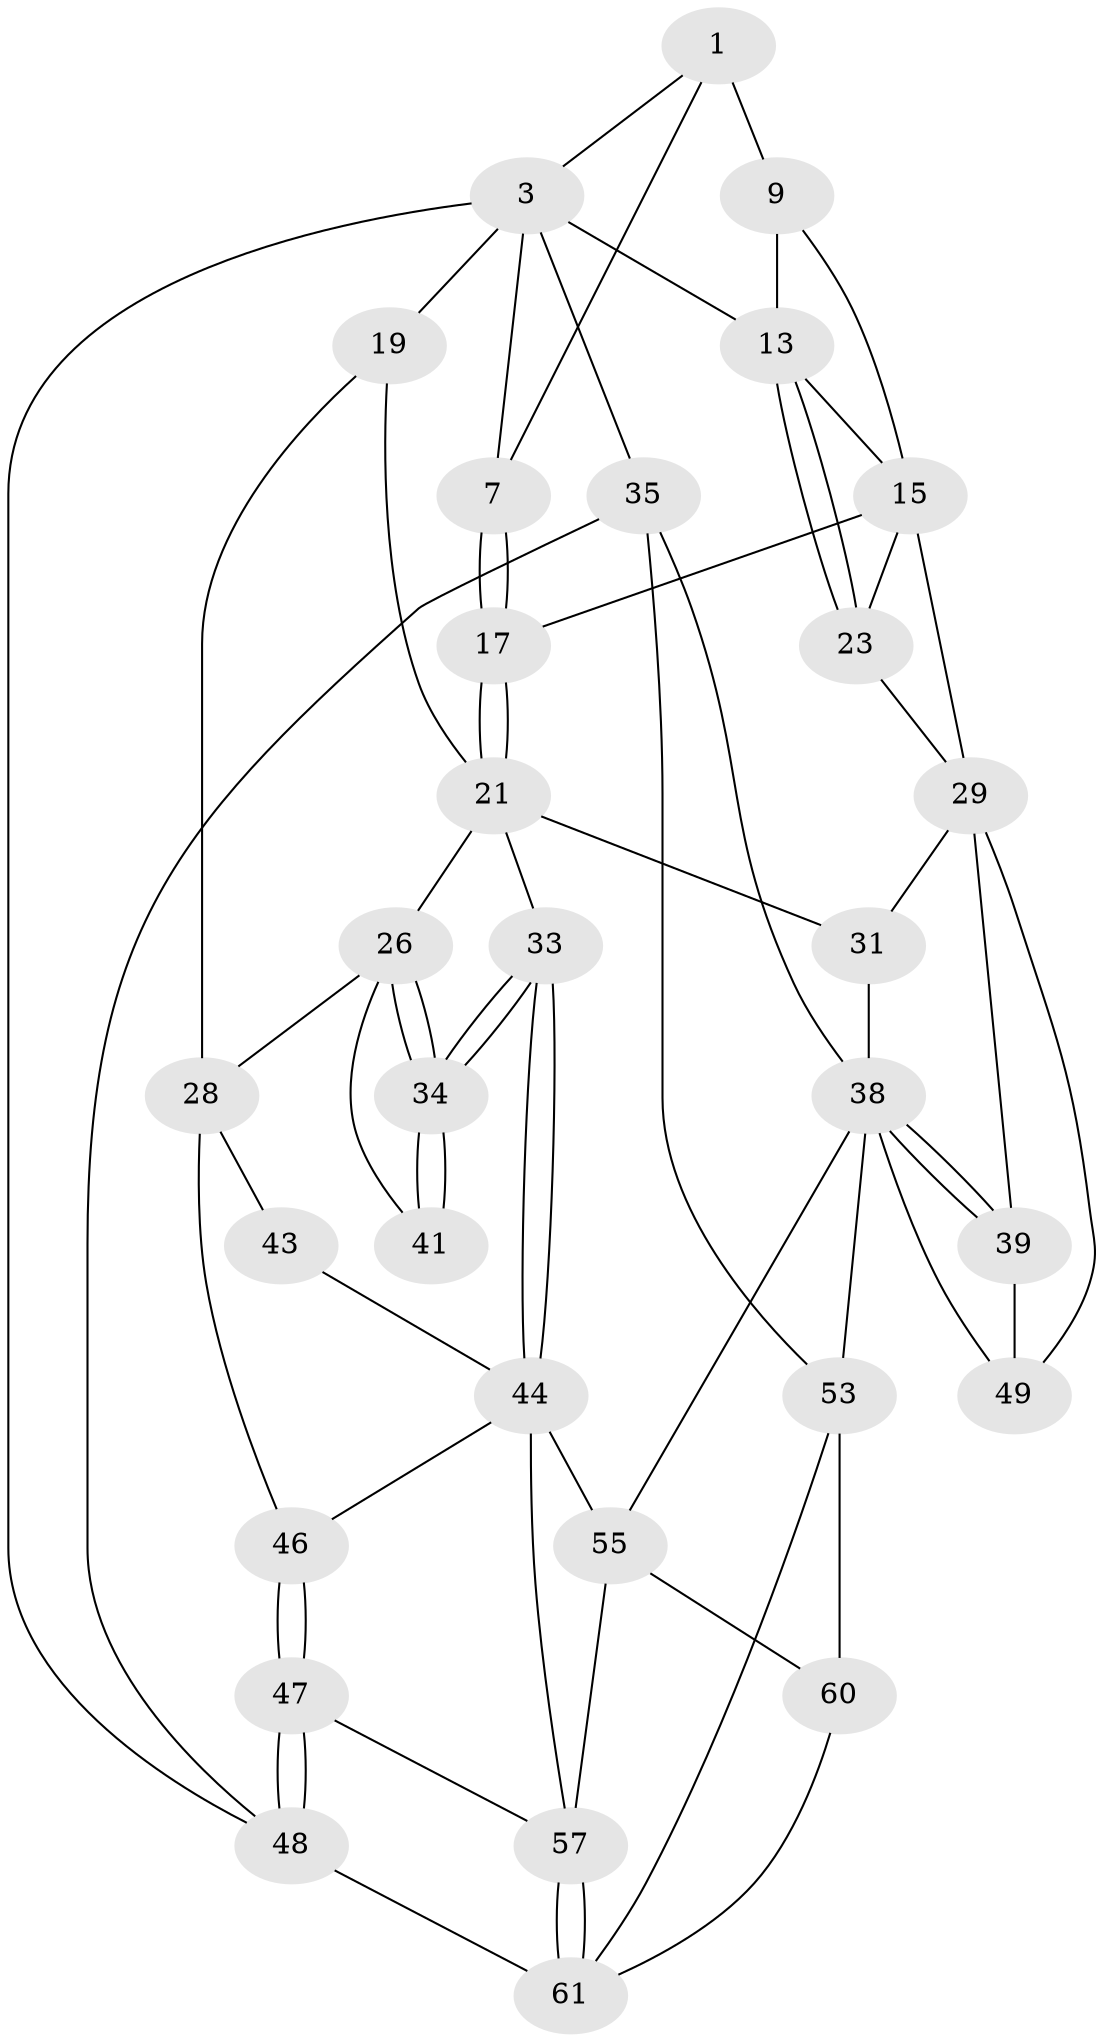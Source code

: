 // original degree distribution, {3: 0.04838709677419355, 4: 0.25806451612903225, 5: 0.43548387096774194, 6: 0.25806451612903225}
// Generated by graph-tools (version 1.1) at 2025/17/03/09/25 04:17:17]
// undirected, 31 vertices, 68 edges
graph export_dot {
graph [start="1"]
  node [color=gray90,style=filled];
  1 [pos="+0.4215359636076337+0",super="+6+2"];
  3 [pos="+1+0",super="+11+4"];
  7 [pos="+0.43733748947482853+0.1282893323550776"];
  9 [pos="+0.794654250419456+0",super="+10"];
  13 [pos="+0.7530882393269743+0.3842772053065015",super="+14"];
  15 [pos="+0.5677384750717966+0.17603582200586154",super="+16"];
  17 [pos="+0.4418454764056524+0.3928938085424728"];
  19 [pos="+0.2402136128476725+0.1932493345798889",super="+20+22"];
  21 [pos="+0.43761874236916737+0.39445056340379214",super="+25"];
  23 [pos="+0.7523419766153879+0.38478586726069125"];
  26 [pos="+0.3991208174022804+0.41209993112194887",super="+27"];
  28 [pos="+0+0.3739211129713209",super="+42"];
  29 [pos="+0.588034391292165+0.6683893898371334",super="+40+30"];
  31 [pos="+0.5656865624305845+0.7063925488514461"];
  33 [pos="+0.41080606875701037+0.7170014132092262"];
  34 [pos="+0.39864280630819576+0.707922546783518"];
  35 [pos="+1+0.6264945603813873",super="+37+36"];
  38 [pos="+0.9134427675539615+0.6844498425257151",super="+50"];
  39 [pos="+0.7920600988331825+0.6701317185109513"];
  41 [pos="+0.32051989590607494+0.6558354686364716"];
  43 [pos="+0.2715093949526172+0.6775183217134261"];
  44 [pos="+0.36502187459939445+0.8305975774568483",super="+45"];
  46 [pos="+0+0.6059566370654856"];
  47 [pos="+0+0.7142591060623573"];
  48 [pos="+0+1"];
  49 [pos="+0.7606740233493198+0.6956154260591448"];
  53 [pos="+1+1",super="+59"];
  55 [pos="+0.6014468680883338+0.8559928358597664",super="+56"];
  57 [pos="+0.2780977981836642+1",super="+58"];
  60 [pos="+0.5966282857743639+0.9421212242231976"];
  61 [pos="+0.2763770542509161+1",super="+62"];
  1 -- 7;
  1 -- 9 [weight=2];
  1 -- 3;
  3 -- 35 [weight=3];
  3 -- 13;
  3 -- 48;
  3 -- 19 [weight=3];
  3 -- 7;
  7 -- 17;
  7 -- 17;
  9 -- 15;
  9 -- 13;
  13 -- 23;
  13 -- 23;
  13 -- 15;
  15 -- 17;
  15 -- 23;
  15 -- 29;
  17 -- 21;
  17 -- 21;
  19 -- 28;
  19 -- 21;
  21 -- 33;
  21 -- 26;
  21 -- 31;
  23 -- 29;
  26 -- 34;
  26 -- 34;
  26 -- 41;
  26 -- 28;
  28 -- 43;
  28 -- 46;
  29 -- 39;
  29 -- 49;
  29 -- 31;
  31 -- 38;
  33 -- 34;
  33 -- 34;
  33 -- 44;
  33 -- 44;
  34 -- 41;
  34 -- 41;
  35 -- 48;
  35 -- 53;
  35 -- 38;
  38 -- 39;
  38 -- 39;
  38 -- 49;
  38 -- 53;
  38 -- 55;
  39 -- 49;
  43 -- 44;
  44 -- 55;
  44 -- 57;
  44 -- 46;
  46 -- 47;
  46 -- 47;
  47 -- 48;
  47 -- 48;
  47 -- 57;
  48 -- 61;
  53 -- 61;
  53 -- 60;
  55 -- 60;
  55 -- 57;
  57 -- 61;
  57 -- 61;
  60 -- 61;
}
